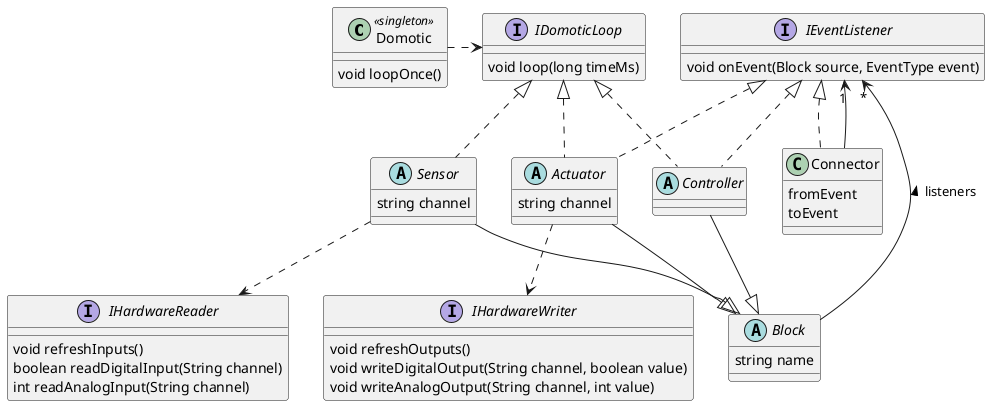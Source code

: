 @startuml Modules
class Domotic <<singleton>> {
    void loopOnce()
}

abstract class Block {
    string name
}

interface IDomoticLoop {
    void loop(long timeMs)
}
Domotic .> IDomoticLoop

interface IEventListener {
    void onEvent(Block source, EventType event)
}

abstract class Sensor  {
    string channel
}

abstract class Controller {

}

abstract class Actuator {
    string channel
}

class Connector {
    fromEvent
    toEvent
}
IEventListener <|.. Connector
IEventListener "1" <-- Connector

interface IHardwareReader {
    void refreshInputs()
    boolean readDigitalInput(String channel)
    int readAnalogInput(String channel)

}

interface IHardwareWriter {
    void refreshOutputs()
    void writeDigitalOutput(String channel, boolean value)
    void writeAnalogOutput(String channel, int value)

}

IDomoticLoop <|.. Sensor
IDomoticLoop <|.. Controller
IEventListener <|.. Controller
IDomoticLoop <|.. Actuator
IEventListener <|.. Actuator

Sensor ..> IHardwareReader

Sensor --|> Block
Controller --|> Block
Actuator --|> Block

Actuator ..> IHardwareWriter

IEventListener "*" <-- Block  : listeners <

@enduml
